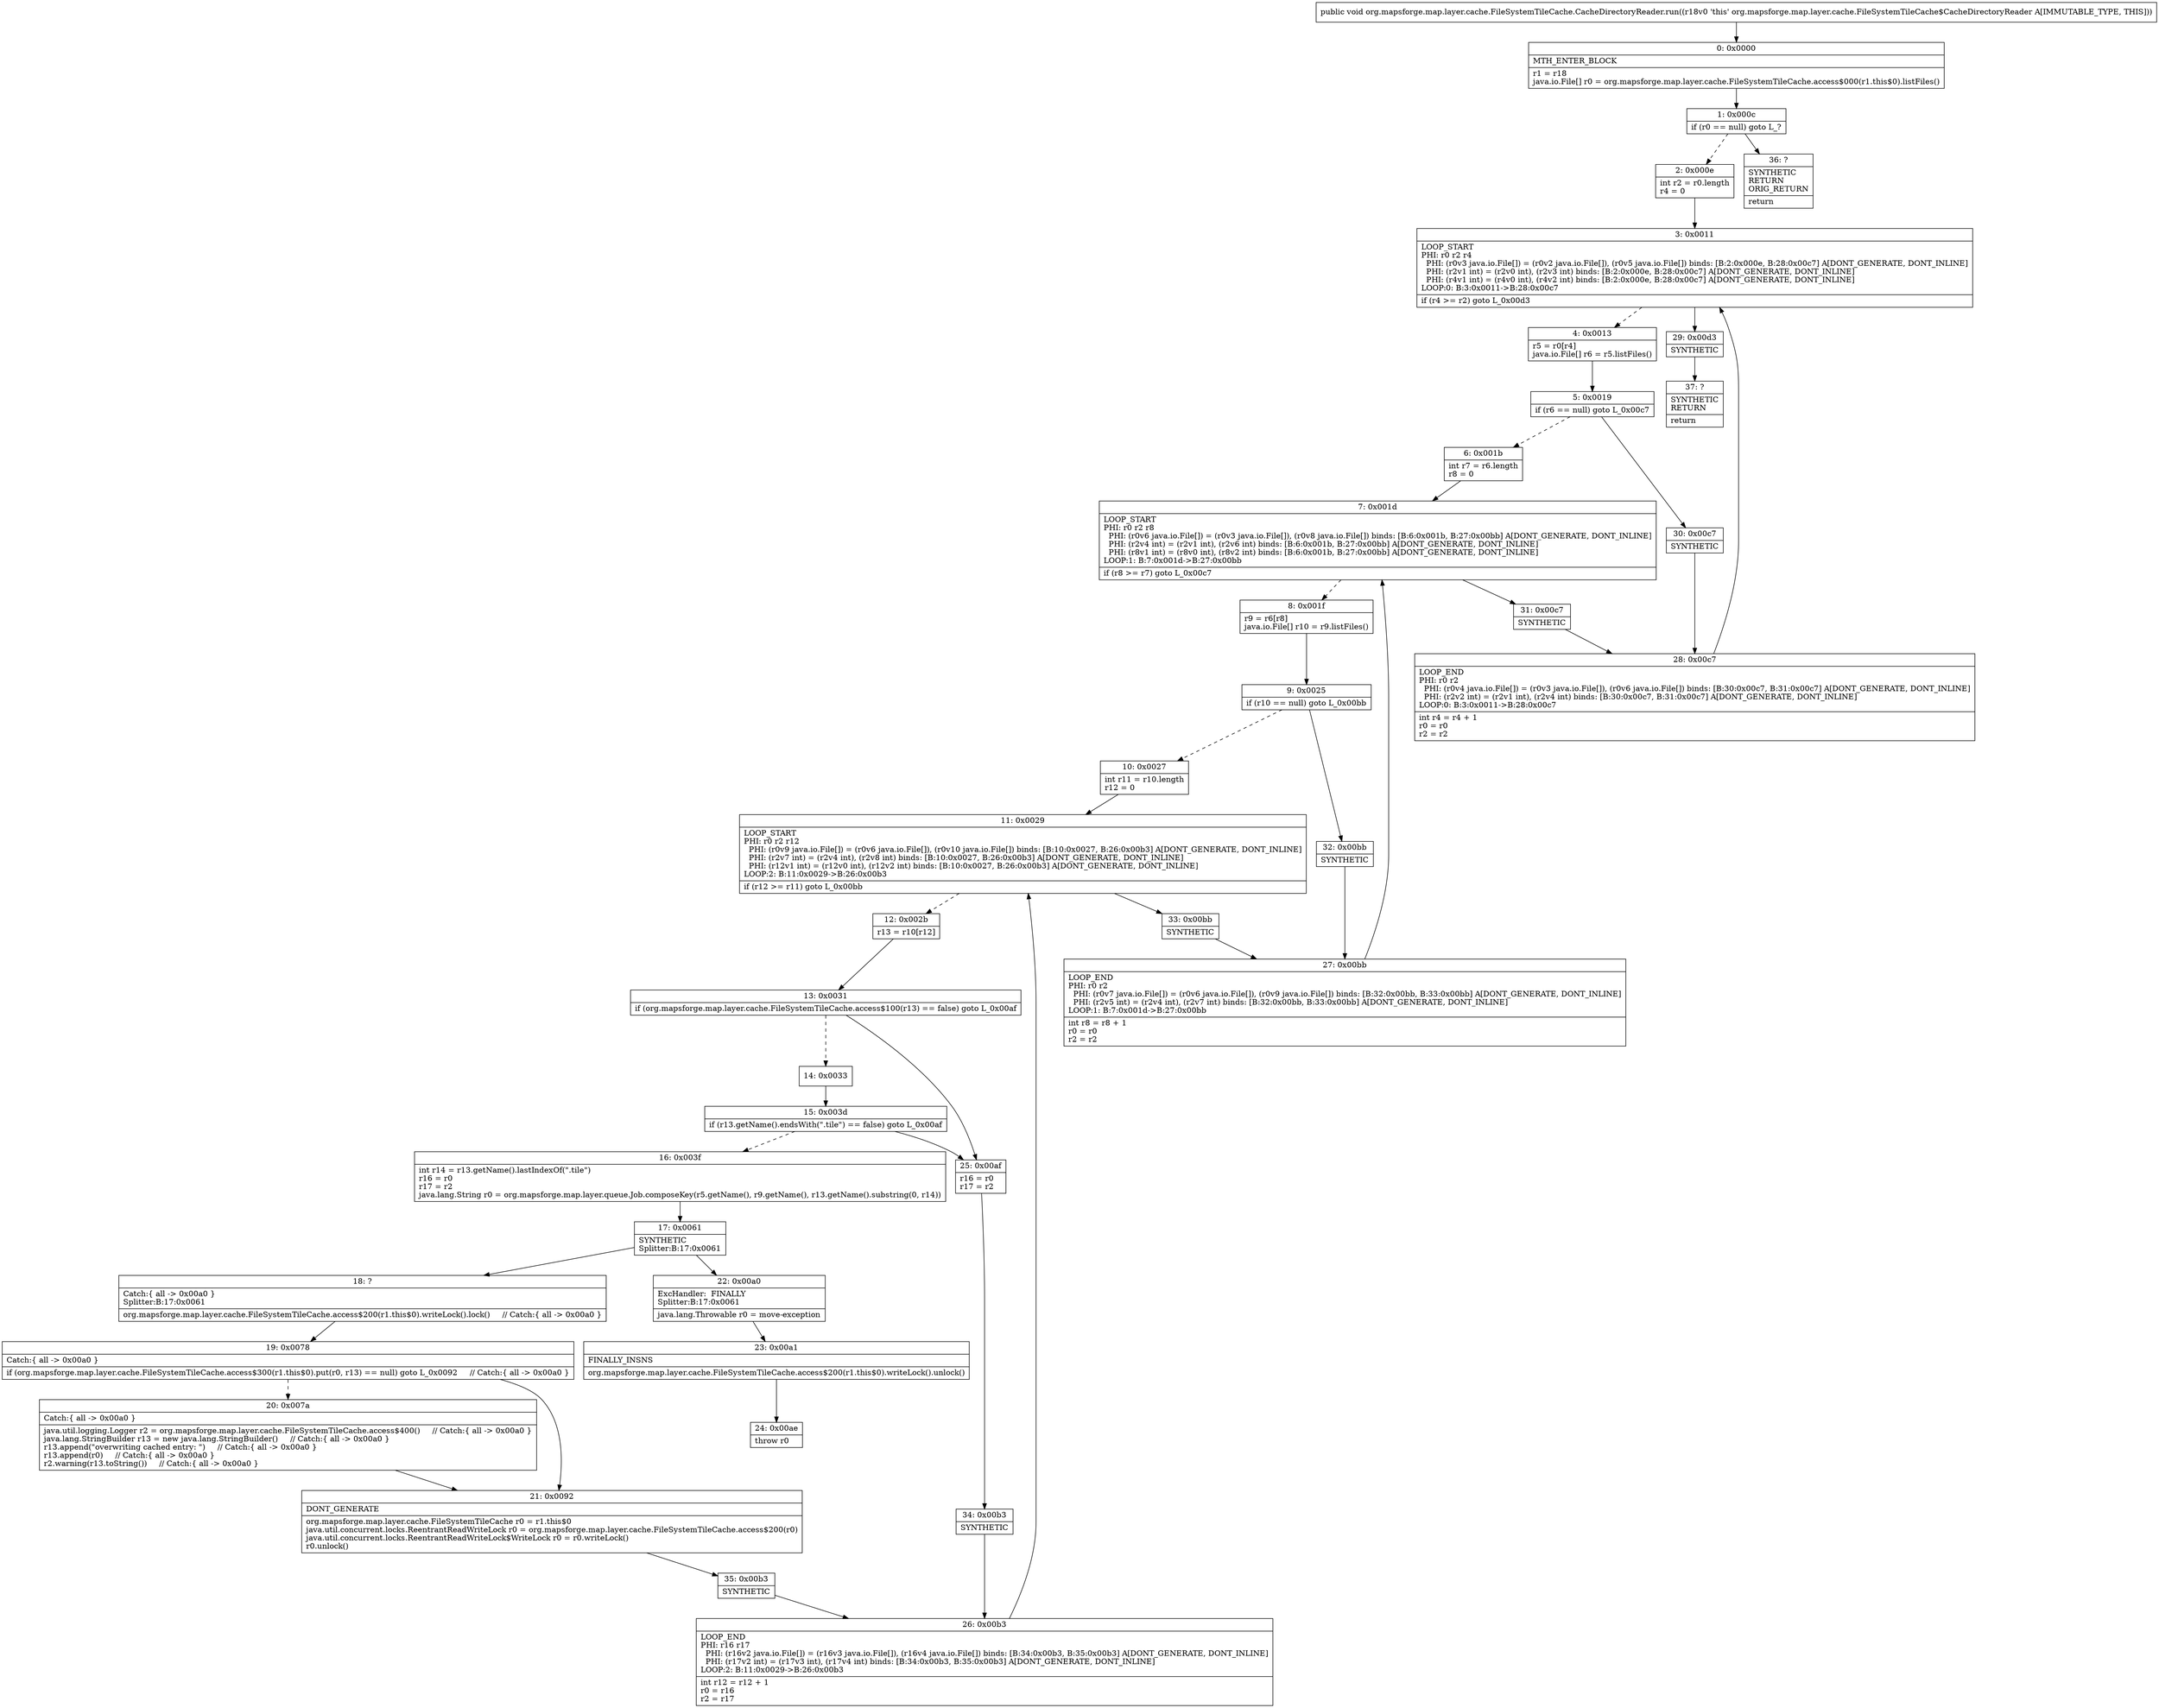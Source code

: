 digraph "CFG fororg.mapsforge.map.layer.cache.FileSystemTileCache.CacheDirectoryReader.run()V" {
Node_0 [shape=record,label="{0\:\ 0x0000|MTH_ENTER_BLOCK\l|r1 = r18\ljava.io.File[] r0 = org.mapsforge.map.layer.cache.FileSystemTileCache.access$000(r1.this$0).listFiles()\l}"];
Node_1 [shape=record,label="{1\:\ 0x000c|if (r0 == null) goto L_?\l}"];
Node_2 [shape=record,label="{2\:\ 0x000e|int r2 = r0.length\lr4 = 0\l}"];
Node_3 [shape=record,label="{3\:\ 0x0011|LOOP_START\lPHI: r0 r2 r4 \l  PHI: (r0v3 java.io.File[]) = (r0v2 java.io.File[]), (r0v5 java.io.File[]) binds: [B:2:0x000e, B:28:0x00c7] A[DONT_GENERATE, DONT_INLINE]\l  PHI: (r2v1 int) = (r2v0 int), (r2v3 int) binds: [B:2:0x000e, B:28:0x00c7] A[DONT_GENERATE, DONT_INLINE]\l  PHI: (r4v1 int) = (r4v0 int), (r4v2 int) binds: [B:2:0x000e, B:28:0x00c7] A[DONT_GENERATE, DONT_INLINE]\lLOOP:0: B:3:0x0011\-\>B:28:0x00c7\l|if (r4 \>= r2) goto L_0x00d3\l}"];
Node_4 [shape=record,label="{4\:\ 0x0013|r5 = r0[r4]\ljava.io.File[] r6 = r5.listFiles()\l}"];
Node_5 [shape=record,label="{5\:\ 0x0019|if (r6 == null) goto L_0x00c7\l}"];
Node_6 [shape=record,label="{6\:\ 0x001b|int r7 = r6.length\lr8 = 0\l}"];
Node_7 [shape=record,label="{7\:\ 0x001d|LOOP_START\lPHI: r0 r2 r8 \l  PHI: (r0v6 java.io.File[]) = (r0v3 java.io.File[]), (r0v8 java.io.File[]) binds: [B:6:0x001b, B:27:0x00bb] A[DONT_GENERATE, DONT_INLINE]\l  PHI: (r2v4 int) = (r2v1 int), (r2v6 int) binds: [B:6:0x001b, B:27:0x00bb] A[DONT_GENERATE, DONT_INLINE]\l  PHI: (r8v1 int) = (r8v0 int), (r8v2 int) binds: [B:6:0x001b, B:27:0x00bb] A[DONT_GENERATE, DONT_INLINE]\lLOOP:1: B:7:0x001d\-\>B:27:0x00bb\l|if (r8 \>= r7) goto L_0x00c7\l}"];
Node_8 [shape=record,label="{8\:\ 0x001f|r9 = r6[r8]\ljava.io.File[] r10 = r9.listFiles()\l}"];
Node_9 [shape=record,label="{9\:\ 0x0025|if (r10 == null) goto L_0x00bb\l}"];
Node_10 [shape=record,label="{10\:\ 0x0027|int r11 = r10.length\lr12 = 0\l}"];
Node_11 [shape=record,label="{11\:\ 0x0029|LOOP_START\lPHI: r0 r2 r12 \l  PHI: (r0v9 java.io.File[]) = (r0v6 java.io.File[]), (r0v10 java.io.File[]) binds: [B:10:0x0027, B:26:0x00b3] A[DONT_GENERATE, DONT_INLINE]\l  PHI: (r2v7 int) = (r2v4 int), (r2v8 int) binds: [B:10:0x0027, B:26:0x00b3] A[DONT_GENERATE, DONT_INLINE]\l  PHI: (r12v1 int) = (r12v0 int), (r12v2 int) binds: [B:10:0x0027, B:26:0x00b3] A[DONT_GENERATE, DONT_INLINE]\lLOOP:2: B:11:0x0029\-\>B:26:0x00b3\l|if (r12 \>= r11) goto L_0x00bb\l}"];
Node_12 [shape=record,label="{12\:\ 0x002b|r13 = r10[r12]\l}"];
Node_13 [shape=record,label="{13\:\ 0x0031|if (org.mapsforge.map.layer.cache.FileSystemTileCache.access$100(r13) == false) goto L_0x00af\l}"];
Node_14 [shape=record,label="{14\:\ 0x0033}"];
Node_15 [shape=record,label="{15\:\ 0x003d|if (r13.getName().endsWith(\".tile\") == false) goto L_0x00af\l}"];
Node_16 [shape=record,label="{16\:\ 0x003f|int r14 = r13.getName().lastIndexOf(\".tile\")\lr16 = r0\lr17 = r2\ljava.lang.String r0 = org.mapsforge.map.layer.queue.Job.composeKey(r5.getName(), r9.getName(), r13.getName().substring(0, r14))\l}"];
Node_17 [shape=record,label="{17\:\ 0x0061|SYNTHETIC\lSplitter:B:17:0x0061\l}"];
Node_18 [shape=record,label="{18\:\ ?|Catch:\{ all \-\> 0x00a0 \}\lSplitter:B:17:0x0061\l|org.mapsforge.map.layer.cache.FileSystemTileCache.access$200(r1.this$0).writeLock().lock()     \/\/ Catch:\{ all \-\> 0x00a0 \}\l}"];
Node_19 [shape=record,label="{19\:\ 0x0078|Catch:\{ all \-\> 0x00a0 \}\l|if (org.mapsforge.map.layer.cache.FileSystemTileCache.access$300(r1.this$0).put(r0, r13) == null) goto L_0x0092     \/\/ Catch:\{ all \-\> 0x00a0 \}\l}"];
Node_20 [shape=record,label="{20\:\ 0x007a|Catch:\{ all \-\> 0x00a0 \}\l|java.util.logging.Logger r2 = org.mapsforge.map.layer.cache.FileSystemTileCache.access$400()     \/\/ Catch:\{ all \-\> 0x00a0 \}\ljava.lang.StringBuilder r13 = new java.lang.StringBuilder()     \/\/ Catch:\{ all \-\> 0x00a0 \}\lr13.append(\"overwriting cached entry: \")     \/\/ Catch:\{ all \-\> 0x00a0 \}\lr13.append(r0)     \/\/ Catch:\{ all \-\> 0x00a0 \}\lr2.warning(r13.toString())     \/\/ Catch:\{ all \-\> 0x00a0 \}\l}"];
Node_21 [shape=record,label="{21\:\ 0x0092|DONT_GENERATE\l|org.mapsforge.map.layer.cache.FileSystemTileCache r0 = r1.this$0\ljava.util.concurrent.locks.ReentrantReadWriteLock r0 = org.mapsforge.map.layer.cache.FileSystemTileCache.access$200(r0)\ljava.util.concurrent.locks.ReentrantReadWriteLock$WriteLock r0 = r0.writeLock()\lr0.unlock()\l}"];
Node_22 [shape=record,label="{22\:\ 0x00a0|ExcHandler:  FINALLY\lSplitter:B:17:0x0061\l|java.lang.Throwable r0 = move\-exception\l}"];
Node_23 [shape=record,label="{23\:\ 0x00a1|FINALLY_INSNS\l|org.mapsforge.map.layer.cache.FileSystemTileCache.access$200(r1.this$0).writeLock().unlock()\l}"];
Node_24 [shape=record,label="{24\:\ 0x00ae|throw r0\l}"];
Node_25 [shape=record,label="{25\:\ 0x00af|r16 = r0\lr17 = r2\l}"];
Node_26 [shape=record,label="{26\:\ 0x00b3|LOOP_END\lPHI: r16 r17 \l  PHI: (r16v2 java.io.File[]) = (r16v3 java.io.File[]), (r16v4 java.io.File[]) binds: [B:34:0x00b3, B:35:0x00b3] A[DONT_GENERATE, DONT_INLINE]\l  PHI: (r17v2 int) = (r17v3 int), (r17v4 int) binds: [B:34:0x00b3, B:35:0x00b3] A[DONT_GENERATE, DONT_INLINE]\lLOOP:2: B:11:0x0029\-\>B:26:0x00b3\l|int r12 = r12 + 1\lr0 = r16\lr2 = r17\l}"];
Node_27 [shape=record,label="{27\:\ 0x00bb|LOOP_END\lPHI: r0 r2 \l  PHI: (r0v7 java.io.File[]) = (r0v6 java.io.File[]), (r0v9 java.io.File[]) binds: [B:32:0x00bb, B:33:0x00bb] A[DONT_GENERATE, DONT_INLINE]\l  PHI: (r2v5 int) = (r2v4 int), (r2v7 int) binds: [B:32:0x00bb, B:33:0x00bb] A[DONT_GENERATE, DONT_INLINE]\lLOOP:1: B:7:0x001d\-\>B:27:0x00bb\l|int r8 = r8 + 1\lr0 = r0\lr2 = r2\l}"];
Node_28 [shape=record,label="{28\:\ 0x00c7|LOOP_END\lPHI: r0 r2 \l  PHI: (r0v4 java.io.File[]) = (r0v3 java.io.File[]), (r0v6 java.io.File[]) binds: [B:30:0x00c7, B:31:0x00c7] A[DONT_GENERATE, DONT_INLINE]\l  PHI: (r2v2 int) = (r2v1 int), (r2v4 int) binds: [B:30:0x00c7, B:31:0x00c7] A[DONT_GENERATE, DONT_INLINE]\lLOOP:0: B:3:0x0011\-\>B:28:0x00c7\l|int r4 = r4 + 1\lr0 = r0\lr2 = r2\l}"];
Node_29 [shape=record,label="{29\:\ 0x00d3|SYNTHETIC\l}"];
Node_30 [shape=record,label="{30\:\ 0x00c7|SYNTHETIC\l}"];
Node_31 [shape=record,label="{31\:\ 0x00c7|SYNTHETIC\l}"];
Node_32 [shape=record,label="{32\:\ 0x00bb|SYNTHETIC\l}"];
Node_33 [shape=record,label="{33\:\ 0x00bb|SYNTHETIC\l}"];
Node_34 [shape=record,label="{34\:\ 0x00b3|SYNTHETIC\l}"];
Node_35 [shape=record,label="{35\:\ 0x00b3|SYNTHETIC\l}"];
Node_36 [shape=record,label="{36\:\ ?|SYNTHETIC\lRETURN\lORIG_RETURN\l|return\l}"];
Node_37 [shape=record,label="{37\:\ ?|SYNTHETIC\lRETURN\l|return\l}"];
MethodNode[shape=record,label="{public void org.mapsforge.map.layer.cache.FileSystemTileCache.CacheDirectoryReader.run((r18v0 'this' org.mapsforge.map.layer.cache.FileSystemTileCache$CacheDirectoryReader A[IMMUTABLE_TYPE, THIS])) }"];
MethodNode -> Node_0;
Node_0 -> Node_1;
Node_1 -> Node_2[style=dashed];
Node_1 -> Node_36;
Node_2 -> Node_3;
Node_3 -> Node_4[style=dashed];
Node_3 -> Node_29;
Node_4 -> Node_5;
Node_5 -> Node_6[style=dashed];
Node_5 -> Node_30;
Node_6 -> Node_7;
Node_7 -> Node_8[style=dashed];
Node_7 -> Node_31;
Node_8 -> Node_9;
Node_9 -> Node_10[style=dashed];
Node_9 -> Node_32;
Node_10 -> Node_11;
Node_11 -> Node_12[style=dashed];
Node_11 -> Node_33;
Node_12 -> Node_13;
Node_13 -> Node_14[style=dashed];
Node_13 -> Node_25;
Node_14 -> Node_15;
Node_15 -> Node_16[style=dashed];
Node_15 -> Node_25;
Node_16 -> Node_17;
Node_17 -> Node_18;
Node_17 -> Node_22;
Node_18 -> Node_19;
Node_19 -> Node_20[style=dashed];
Node_19 -> Node_21;
Node_20 -> Node_21;
Node_21 -> Node_35;
Node_22 -> Node_23;
Node_23 -> Node_24;
Node_25 -> Node_34;
Node_26 -> Node_11;
Node_27 -> Node_7;
Node_28 -> Node_3;
Node_29 -> Node_37;
Node_30 -> Node_28;
Node_31 -> Node_28;
Node_32 -> Node_27;
Node_33 -> Node_27;
Node_34 -> Node_26;
Node_35 -> Node_26;
}

